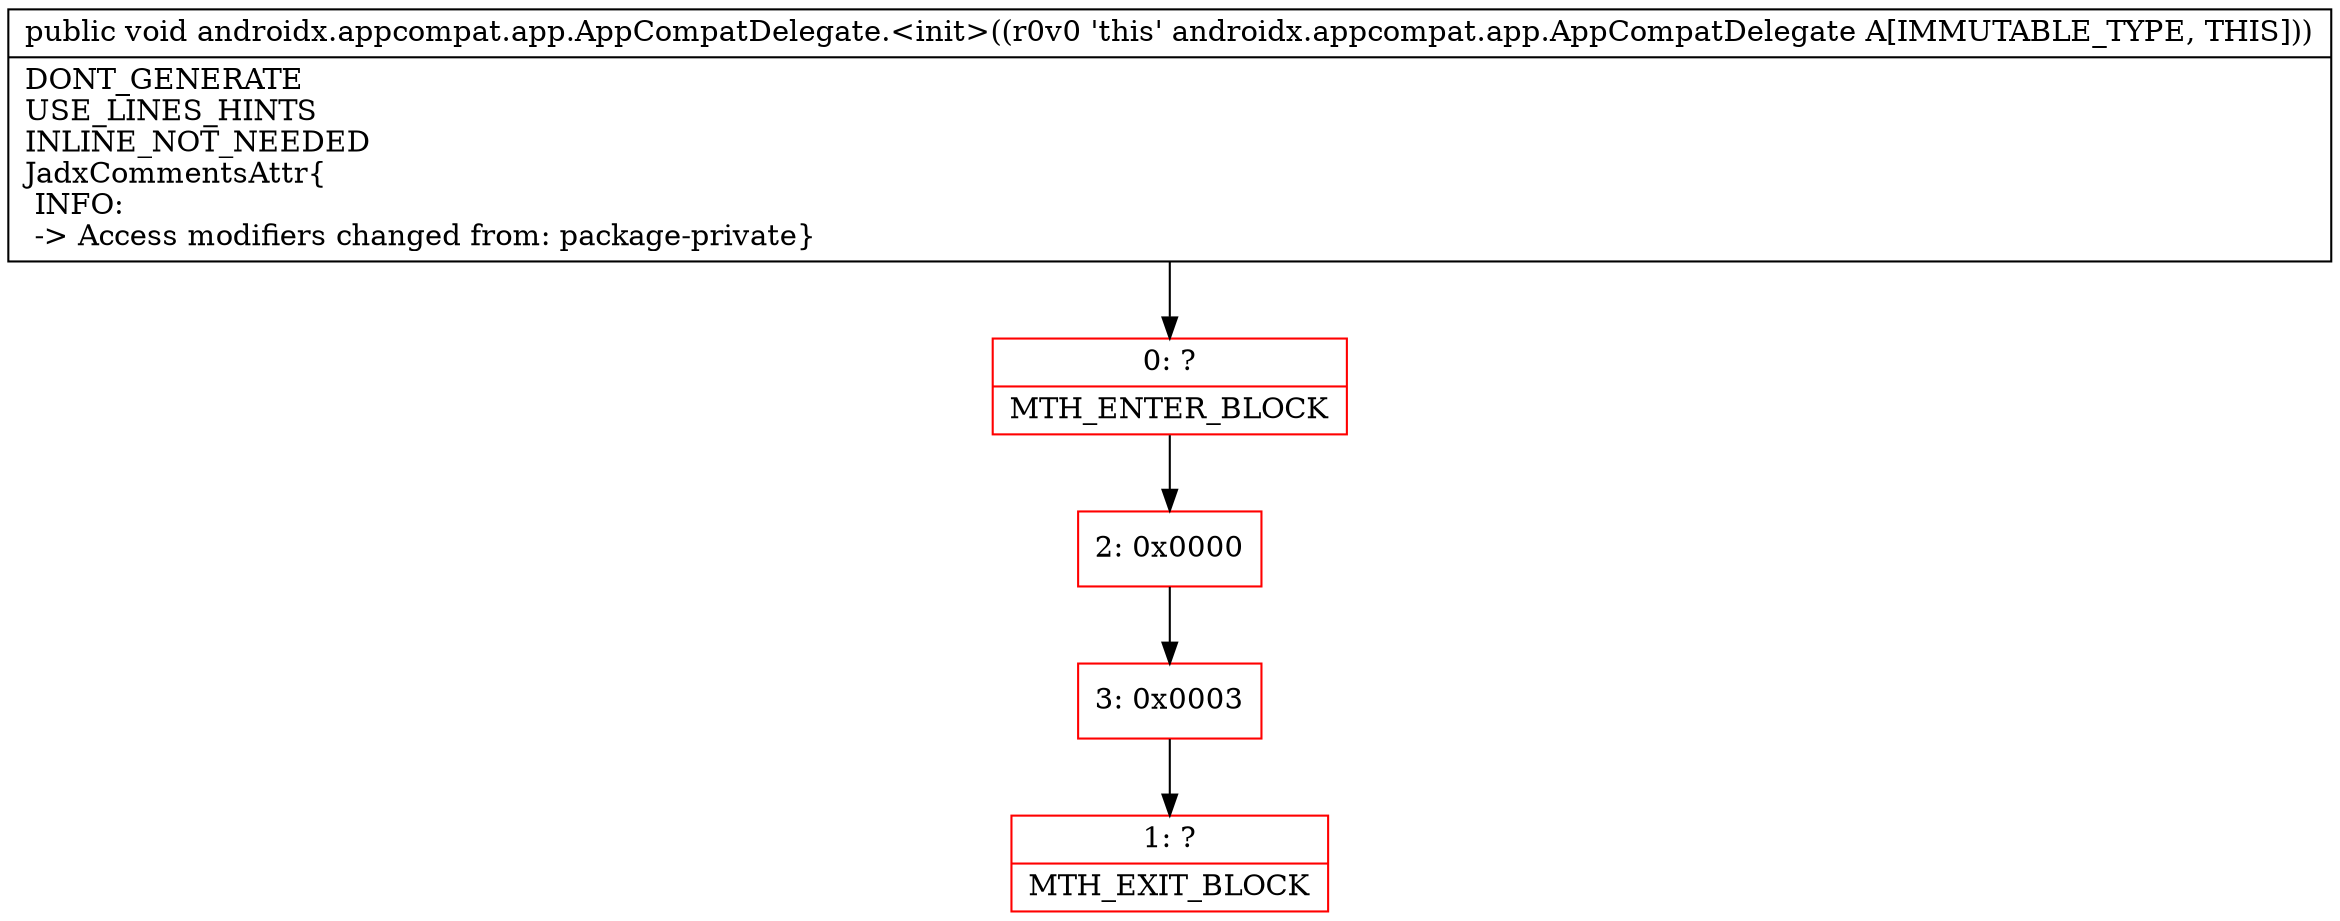 digraph "CFG forandroidx.appcompat.app.AppCompatDelegate.\<init\>()V" {
subgraph cluster_Region_2078373201 {
label = "R(0)";
node [shape=record,color=blue];
}
Node_0 [shape=record,color=red,label="{0\:\ ?|MTH_ENTER_BLOCK\l}"];
Node_2 [shape=record,color=red,label="{2\:\ 0x0000}"];
Node_3 [shape=record,color=red,label="{3\:\ 0x0003}"];
Node_1 [shape=record,color=red,label="{1\:\ ?|MTH_EXIT_BLOCK\l}"];
MethodNode[shape=record,label="{public void androidx.appcompat.app.AppCompatDelegate.\<init\>((r0v0 'this' androidx.appcompat.app.AppCompatDelegate A[IMMUTABLE_TYPE, THIS]))  | DONT_GENERATE\lUSE_LINES_HINTS\lINLINE_NOT_NEEDED\lJadxCommentsAttr\{\l INFO: \l \-\> Access modifiers changed from: package\-private\}\l}"];
MethodNode -> Node_0;Node_0 -> Node_2;
Node_2 -> Node_3;
Node_3 -> Node_1;
}

